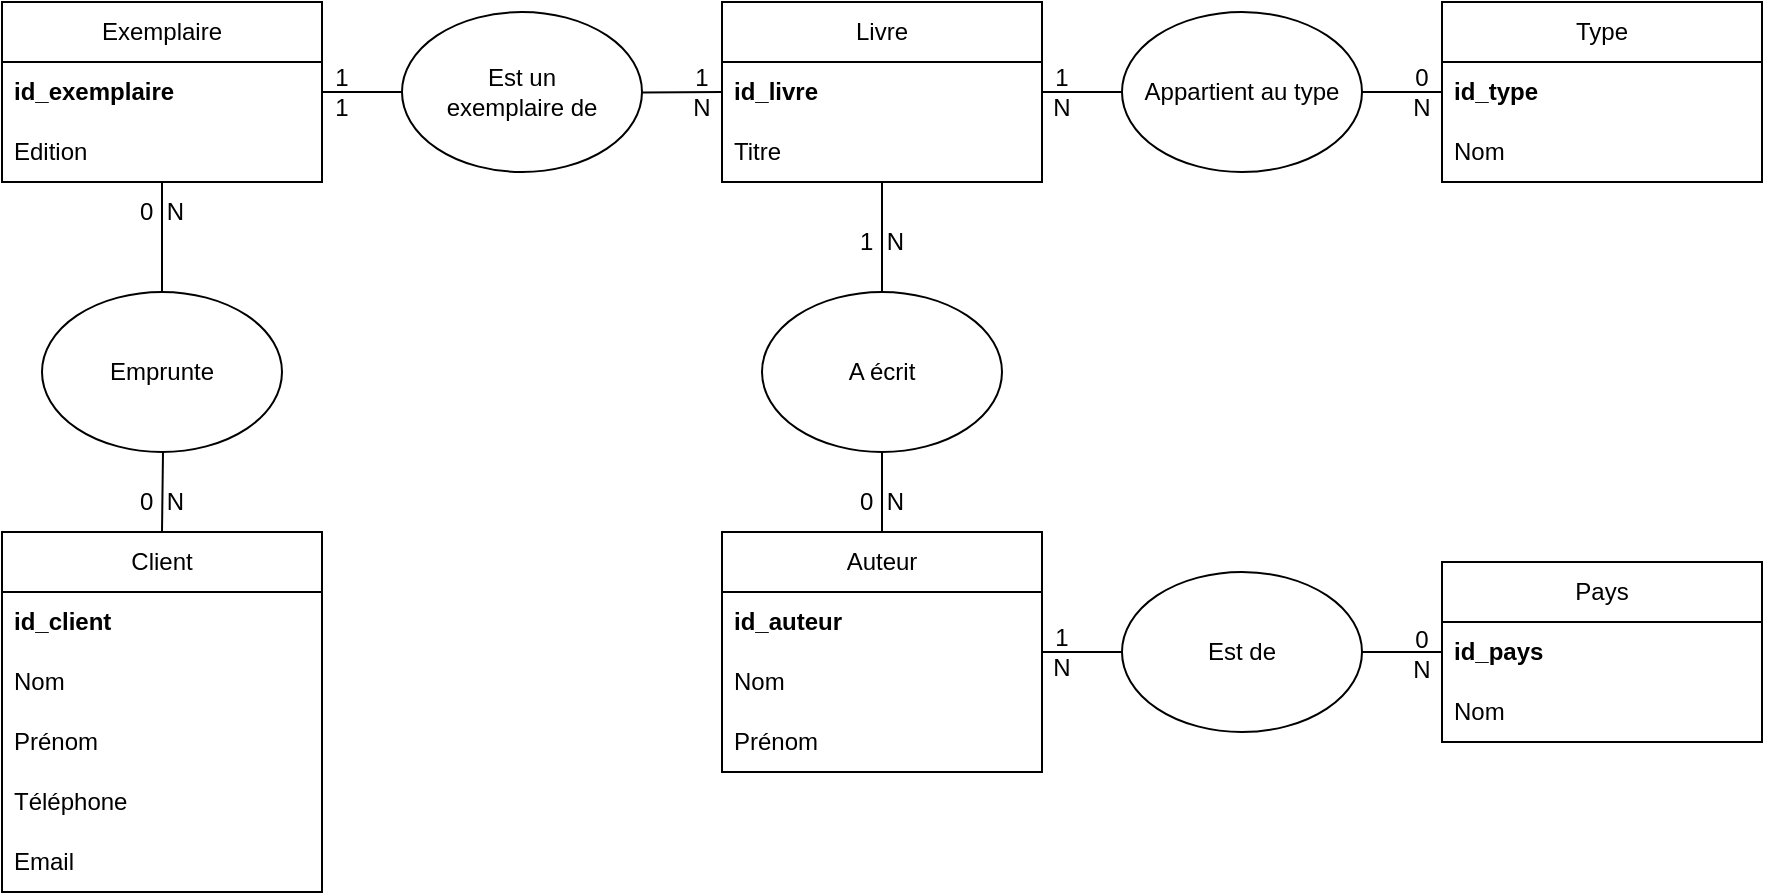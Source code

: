 <mxfile version="26.1.1">
  <diagram name="Page-1" id="yhbA_pk5zqcWJt9TO6HN">
    <mxGraphModel dx="1062" dy="617" grid="1" gridSize="10" guides="1" tooltips="1" connect="1" arrows="1" fold="1" page="1" pageScale="1" pageWidth="827" pageHeight="1169" math="0" shadow="0">
      <root>
        <mxCell id="0" />
        <mxCell id="1" parent="0" />
        <mxCell id="xUfsZl-nkuEJm2MdRDHm-5" value="Livre" style="swimlane;fontStyle=0;childLayout=stackLayout;horizontal=1;startSize=30;horizontalStack=0;resizeParent=1;resizeParentMax=0;resizeLast=0;collapsible=1;marginBottom=0;whiteSpace=wrap;html=1;" vertex="1" parent="1">
          <mxGeometry x="520" y="95" width="160" height="90" as="geometry" />
        </mxCell>
        <mxCell id="xUfsZl-nkuEJm2MdRDHm-25" value="&lt;b&gt;id_livre&lt;/b&gt;" style="text;strokeColor=none;fillColor=none;align=left;verticalAlign=middle;spacingLeft=4;spacingRight=4;overflow=hidden;points=[[0,0.5],[1,0.5]];portConstraint=eastwest;rotatable=0;whiteSpace=wrap;html=1;" vertex="1" parent="xUfsZl-nkuEJm2MdRDHm-5">
          <mxGeometry y="30" width="160" height="30" as="geometry" />
        </mxCell>
        <mxCell id="xUfsZl-nkuEJm2MdRDHm-9" value="Titre" style="text;strokeColor=none;fillColor=none;align=left;verticalAlign=middle;spacingLeft=4;spacingRight=4;overflow=hidden;points=[[0,0.5],[1,0.5]];portConstraint=eastwest;rotatable=0;whiteSpace=wrap;html=1;" vertex="1" parent="xUfsZl-nkuEJm2MdRDHm-5">
          <mxGeometry y="60" width="160" height="30" as="geometry" />
        </mxCell>
        <mxCell id="xUfsZl-nkuEJm2MdRDHm-10" value="Client" style="swimlane;fontStyle=0;childLayout=stackLayout;horizontal=1;startSize=30;horizontalStack=0;resizeParent=1;resizeParentMax=0;resizeLast=0;collapsible=1;marginBottom=0;whiteSpace=wrap;html=1;" vertex="1" parent="1">
          <mxGeometry x="160" y="360" width="160" height="180" as="geometry" />
        </mxCell>
        <mxCell id="xUfsZl-nkuEJm2MdRDHm-22" value="&lt;b&gt;id_client&lt;/b&gt;" style="text;strokeColor=none;fillColor=none;align=left;verticalAlign=middle;spacingLeft=4;spacingRight=4;overflow=hidden;points=[[0,0.5],[1,0.5]];portConstraint=eastwest;rotatable=0;whiteSpace=wrap;html=1;" vertex="1" parent="xUfsZl-nkuEJm2MdRDHm-10">
          <mxGeometry y="30" width="160" height="30" as="geometry" />
        </mxCell>
        <mxCell id="xUfsZl-nkuEJm2MdRDHm-11" value="Nom" style="text;strokeColor=none;fillColor=none;align=left;verticalAlign=middle;spacingLeft=4;spacingRight=4;overflow=hidden;points=[[0,0.5],[1,0.5]];portConstraint=eastwest;rotatable=0;whiteSpace=wrap;html=1;" vertex="1" parent="xUfsZl-nkuEJm2MdRDHm-10">
          <mxGeometry y="60" width="160" height="30" as="geometry" />
        </mxCell>
        <mxCell id="xUfsZl-nkuEJm2MdRDHm-12" value="Prénom" style="text;strokeColor=none;fillColor=none;align=left;verticalAlign=middle;spacingLeft=4;spacingRight=4;overflow=hidden;points=[[0,0.5],[1,0.5]];portConstraint=eastwest;rotatable=0;whiteSpace=wrap;html=1;" vertex="1" parent="xUfsZl-nkuEJm2MdRDHm-10">
          <mxGeometry y="90" width="160" height="30" as="geometry" />
        </mxCell>
        <mxCell id="xUfsZl-nkuEJm2MdRDHm-14" value="Téléphone" style="text;strokeColor=none;fillColor=none;align=left;verticalAlign=middle;spacingLeft=4;spacingRight=4;overflow=hidden;points=[[0,0.5],[1,0.5]];portConstraint=eastwest;rotatable=0;whiteSpace=wrap;html=1;" vertex="1" parent="xUfsZl-nkuEJm2MdRDHm-10">
          <mxGeometry y="120" width="160" height="30" as="geometry" />
        </mxCell>
        <mxCell id="xUfsZl-nkuEJm2MdRDHm-13" value="Email" style="text;strokeColor=none;fillColor=none;align=left;verticalAlign=middle;spacingLeft=4;spacingRight=4;overflow=hidden;points=[[0,0.5],[1,0.5]];portConstraint=eastwest;rotatable=0;whiteSpace=wrap;html=1;" vertex="1" parent="xUfsZl-nkuEJm2MdRDHm-10">
          <mxGeometry y="150" width="160" height="30" as="geometry" />
        </mxCell>
        <mxCell id="xUfsZl-nkuEJm2MdRDHm-15" value="Auteur" style="swimlane;fontStyle=0;childLayout=stackLayout;horizontal=1;startSize=30;horizontalStack=0;resizeParent=1;resizeParentMax=0;resizeLast=0;collapsible=1;marginBottom=0;whiteSpace=wrap;html=1;" vertex="1" parent="1">
          <mxGeometry x="520" y="360" width="160" height="120" as="geometry" />
        </mxCell>
        <mxCell id="xUfsZl-nkuEJm2MdRDHm-26" value="&lt;b&gt;id_auteur&lt;/b&gt;" style="text;strokeColor=none;fillColor=none;align=left;verticalAlign=middle;spacingLeft=4;spacingRight=4;overflow=hidden;points=[[0,0.5],[1,0.5]];portConstraint=eastwest;rotatable=0;whiteSpace=wrap;html=1;" vertex="1" parent="xUfsZl-nkuEJm2MdRDHm-15">
          <mxGeometry y="30" width="160" height="30" as="geometry" />
        </mxCell>
        <mxCell id="xUfsZl-nkuEJm2MdRDHm-16" value="Nom" style="text;strokeColor=none;fillColor=none;align=left;verticalAlign=middle;spacingLeft=4;spacingRight=4;overflow=hidden;points=[[0,0.5],[1,0.5]];portConstraint=eastwest;rotatable=0;whiteSpace=wrap;html=1;" vertex="1" parent="xUfsZl-nkuEJm2MdRDHm-15">
          <mxGeometry y="60" width="160" height="30" as="geometry" />
        </mxCell>
        <mxCell id="xUfsZl-nkuEJm2MdRDHm-17" value="Prénom" style="text;strokeColor=none;fillColor=none;align=left;verticalAlign=middle;spacingLeft=4;spacingRight=4;overflow=hidden;points=[[0,0.5],[1,0.5]];portConstraint=eastwest;rotatable=0;whiteSpace=wrap;html=1;" vertex="1" parent="xUfsZl-nkuEJm2MdRDHm-15">
          <mxGeometry y="90" width="160" height="30" as="geometry" />
        </mxCell>
        <mxCell id="xUfsZl-nkuEJm2MdRDHm-19" value="Exemplaire" style="swimlane;fontStyle=0;childLayout=stackLayout;horizontal=1;startSize=30;horizontalStack=0;resizeParent=1;resizeParentMax=0;resizeLast=0;collapsible=1;marginBottom=0;whiteSpace=wrap;html=1;" vertex="1" parent="1">
          <mxGeometry x="160" y="95" width="160" height="90" as="geometry" />
        </mxCell>
        <mxCell id="xUfsZl-nkuEJm2MdRDHm-23" value="&lt;b&gt;id_exemplaire&lt;/b&gt;" style="text;strokeColor=none;fillColor=none;align=left;verticalAlign=middle;spacingLeft=4;spacingRight=4;overflow=hidden;points=[[0,0.5],[1,0.5]];portConstraint=eastwest;rotatable=0;whiteSpace=wrap;html=1;" vertex="1" parent="xUfsZl-nkuEJm2MdRDHm-19">
          <mxGeometry y="30" width="160" height="30" as="geometry" />
        </mxCell>
        <mxCell id="xUfsZl-nkuEJm2MdRDHm-38" value="Edition" style="text;strokeColor=none;fillColor=none;align=left;verticalAlign=middle;spacingLeft=4;spacingRight=4;overflow=hidden;points=[[0,0.5],[1,0.5]];portConstraint=eastwest;rotatable=0;whiteSpace=wrap;html=1;" vertex="1" parent="xUfsZl-nkuEJm2MdRDHm-19">
          <mxGeometry y="60" width="160" height="30" as="geometry" />
        </mxCell>
        <mxCell id="xUfsZl-nkuEJm2MdRDHm-27" value="A écrit" style="ellipse;whiteSpace=wrap;html=1;" vertex="1" parent="1">
          <mxGeometry x="540" y="240" width="120" height="80" as="geometry" />
        </mxCell>
        <mxCell id="xUfsZl-nkuEJm2MdRDHm-28" value="" style="endArrow=none;html=1;rounded=0;" edge="1" parent="1" source="xUfsZl-nkuEJm2MdRDHm-15" target="xUfsZl-nkuEJm2MdRDHm-27">
          <mxGeometry width="50" height="50" relative="1" as="geometry">
            <mxPoint x="550" y="330" as="sourcePoint" />
            <mxPoint x="610" y="270" as="targetPoint" />
          </mxGeometry>
        </mxCell>
        <mxCell id="xUfsZl-nkuEJm2MdRDHm-29" value="" style="endArrow=none;html=1;rounded=0;" edge="1" parent="1" source="xUfsZl-nkuEJm2MdRDHm-27" target="xUfsZl-nkuEJm2MdRDHm-5">
          <mxGeometry width="50" height="50" relative="1" as="geometry">
            <mxPoint x="550" y="330" as="sourcePoint" />
            <mxPoint x="600" y="280" as="targetPoint" />
          </mxGeometry>
        </mxCell>
        <mxCell id="xUfsZl-nkuEJm2MdRDHm-30" value="0&amp;nbsp; N" style="text;html=1;align=center;verticalAlign=middle;whiteSpace=wrap;rounded=0;" vertex="1" parent="1">
          <mxGeometry x="570" y="330" width="60" height="30" as="geometry" />
        </mxCell>
        <mxCell id="xUfsZl-nkuEJm2MdRDHm-31" value="1&amp;nbsp; N" style="text;html=1;align=center;verticalAlign=middle;whiteSpace=wrap;rounded=0;" vertex="1" parent="1">
          <mxGeometry x="570" y="200" width="60" height="30" as="geometry" />
        </mxCell>
        <mxCell id="xUfsZl-nkuEJm2MdRDHm-32" value="Est un&lt;div&gt;exemplaire de&lt;/div&gt;" style="ellipse;whiteSpace=wrap;html=1;" vertex="1" parent="1">
          <mxGeometry x="360" y="100" width="120" height="80" as="geometry" />
        </mxCell>
        <mxCell id="xUfsZl-nkuEJm2MdRDHm-34" value="" style="endArrow=none;html=1;rounded=0;" edge="1" parent="1" source="xUfsZl-nkuEJm2MdRDHm-32" target="xUfsZl-nkuEJm2MdRDHm-5">
          <mxGeometry width="50" height="50" relative="1" as="geometry">
            <mxPoint x="350" y="210" as="sourcePoint" />
            <mxPoint x="400" y="160" as="targetPoint" />
          </mxGeometry>
        </mxCell>
        <mxCell id="xUfsZl-nkuEJm2MdRDHm-35" value="" style="endArrow=none;html=1;rounded=0;" edge="1" parent="1" source="xUfsZl-nkuEJm2MdRDHm-19" target="xUfsZl-nkuEJm2MdRDHm-32">
          <mxGeometry width="50" height="50" relative="1" as="geometry">
            <mxPoint x="335.568" y="149.891" as="sourcePoint" />
            <mxPoint x="440" y="147.895" as="targetPoint" />
            <Array as="points" />
          </mxGeometry>
        </mxCell>
        <mxCell id="xUfsZl-nkuEJm2MdRDHm-36" value="1&lt;br&gt;N" style="text;html=1;align=center;verticalAlign=middle;whiteSpace=wrap;rounded=0;" vertex="1" parent="1">
          <mxGeometry x="480" y="125" width="60" height="30" as="geometry" />
        </mxCell>
        <mxCell id="xUfsZl-nkuEJm2MdRDHm-37" value="1&lt;div&gt;1&lt;/div&gt;" style="text;html=1;align=center;verticalAlign=middle;whiteSpace=wrap;rounded=0;" vertex="1" parent="1">
          <mxGeometry x="300" y="125" width="60" height="30" as="geometry" />
        </mxCell>
        <mxCell id="xUfsZl-nkuEJm2MdRDHm-52" value="Emprunte" style="ellipse;whiteSpace=wrap;html=1;" vertex="1" parent="1">
          <mxGeometry x="180" y="240" width="120" height="80" as="geometry" />
        </mxCell>
        <mxCell id="xUfsZl-nkuEJm2MdRDHm-54" value="" style="endArrow=none;html=1;rounded=0;" edge="1" parent="1" source="xUfsZl-nkuEJm2MdRDHm-52" target="xUfsZl-nkuEJm2MdRDHm-10">
          <mxGeometry width="50" height="50" relative="1" as="geometry">
            <mxPoint x="220" y="310" as="sourcePoint" />
            <mxPoint x="240" y="360" as="targetPoint" />
          </mxGeometry>
        </mxCell>
        <mxCell id="xUfsZl-nkuEJm2MdRDHm-55" value="" style="endArrow=none;html=1;rounded=0;" edge="1" parent="1" source="xUfsZl-nkuEJm2MdRDHm-19" target="xUfsZl-nkuEJm2MdRDHm-52">
          <mxGeometry width="50" height="50" relative="1" as="geometry">
            <mxPoint x="220" y="310" as="sourcePoint" />
            <mxPoint x="270" y="260" as="targetPoint" />
          </mxGeometry>
        </mxCell>
        <mxCell id="xUfsZl-nkuEJm2MdRDHm-64" value="0&amp;nbsp; N" style="text;html=1;align=center;verticalAlign=middle;whiteSpace=wrap;rounded=0;" vertex="1" parent="1">
          <mxGeometry x="210" y="330" width="60" height="30" as="geometry" />
        </mxCell>
        <mxCell id="xUfsZl-nkuEJm2MdRDHm-65" value="0&amp;nbsp; N" style="text;html=1;align=center;verticalAlign=middle;whiteSpace=wrap;rounded=0;" vertex="1" parent="1">
          <mxGeometry x="210" y="185" width="60" height="30" as="geometry" />
        </mxCell>
        <mxCell id="xUfsZl-nkuEJm2MdRDHm-66" value="Pays" style="swimlane;fontStyle=0;childLayout=stackLayout;horizontal=1;startSize=30;horizontalStack=0;resizeParent=1;resizeParentMax=0;resizeLast=0;collapsible=1;marginBottom=0;whiteSpace=wrap;html=1;" vertex="1" parent="1">
          <mxGeometry x="880" y="375" width="160" height="90" as="geometry" />
        </mxCell>
        <mxCell id="xUfsZl-nkuEJm2MdRDHm-67" value="&lt;b&gt;id_pays&lt;/b&gt;" style="text;strokeColor=none;fillColor=none;align=left;verticalAlign=middle;spacingLeft=4;spacingRight=4;overflow=hidden;points=[[0,0.5],[1,0.5]];portConstraint=eastwest;rotatable=0;whiteSpace=wrap;html=1;" vertex="1" parent="xUfsZl-nkuEJm2MdRDHm-66">
          <mxGeometry y="30" width="160" height="30" as="geometry" />
        </mxCell>
        <mxCell id="xUfsZl-nkuEJm2MdRDHm-68" value="Nom" style="text;strokeColor=none;fillColor=none;align=left;verticalAlign=middle;spacingLeft=4;spacingRight=4;overflow=hidden;points=[[0,0.5],[1,0.5]];portConstraint=eastwest;rotatable=0;whiteSpace=wrap;html=1;" vertex="1" parent="xUfsZl-nkuEJm2MdRDHm-66">
          <mxGeometry y="60" width="160" height="30" as="geometry" />
        </mxCell>
        <mxCell id="xUfsZl-nkuEJm2MdRDHm-70" value="Est de" style="ellipse;whiteSpace=wrap;html=1;" vertex="1" parent="1">
          <mxGeometry x="720" y="380" width="120" height="80" as="geometry" />
        </mxCell>
        <mxCell id="xUfsZl-nkuEJm2MdRDHm-71" value="Type" style="swimlane;fontStyle=0;childLayout=stackLayout;horizontal=1;startSize=30;horizontalStack=0;resizeParent=1;resizeParentMax=0;resizeLast=0;collapsible=1;marginBottom=0;whiteSpace=wrap;html=1;" vertex="1" parent="1">
          <mxGeometry x="880" y="95" width="160" height="90" as="geometry" />
        </mxCell>
        <mxCell id="xUfsZl-nkuEJm2MdRDHm-72" value="&lt;b&gt;id_type&lt;/b&gt;" style="text;strokeColor=none;fillColor=none;align=left;verticalAlign=middle;spacingLeft=4;spacingRight=4;overflow=hidden;points=[[0,0.5],[1,0.5]];portConstraint=eastwest;rotatable=0;whiteSpace=wrap;html=1;" vertex="1" parent="xUfsZl-nkuEJm2MdRDHm-71">
          <mxGeometry y="30" width="160" height="30" as="geometry" />
        </mxCell>
        <mxCell id="xUfsZl-nkuEJm2MdRDHm-73" value="Nom" style="text;strokeColor=none;fillColor=none;align=left;verticalAlign=middle;spacingLeft=4;spacingRight=4;overflow=hidden;points=[[0,0.5],[1,0.5]];portConstraint=eastwest;rotatable=0;whiteSpace=wrap;html=1;" vertex="1" parent="xUfsZl-nkuEJm2MdRDHm-71">
          <mxGeometry y="60" width="160" height="30" as="geometry" />
        </mxCell>
        <mxCell id="xUfsZl-nkuEJm2MdRDHm-74" value="Appartient au type" style="ellipse;whiteSpace=wrap;html=1;" vertex="1" parent="1">
          <mxGeometry x="720" y="100" width="120" height="80" as="geometry" />
        </mxCell>
        <mxCell id="xUfsZl-nkuEJm2MdRDHm-76" value="" style="endArrow=none;html=1;rounded=0;" edge="1" parent="1" source="xUfsZl-nkuEJm2MdRDHm-74" target="xUfsZl-nkuEJm2MdRDHm-5">
          <mxGeometry width="50" height="50" relative="1" as="geometry">
            <mxPoint x="560" y="310" as="sourcePoint" />
            <mxPoint x="610" y="260" as="targetPoint" />
          </mxGeometry>
        </mxCell>
        <mxCell id="xUfsZl-nkuEJm2MdRDHm-77" value="" style="endArrow=none;html=1;rounded=0;" edge="1" parent="1" source="xUfsZl-nkuEJm2MdRDHm-71" target="xUfsZl-nkuEJm2MdRDHm-74">
          <mxGeometry width="50" height="50" relative="1" as="geometry">
            <mxPoint x="560" y="310" as="sourcePoint" />
            <mxPoint x="610" y="260" as="targetPoint" />
          </mxGeometry>
        </mxCell>
        <mxCell id="xUfsZl-nkuEJm2MdRDHm-78" value="" style="endArrow=none;html=1;rounded=0;" edge="1" parent="1" source="xUfsZl-nkuEJm2MdRDHm-70" target="xUfsZl-nkuEJm2MdRDHm-15">
          <mxGeometry width="50" height="50" relative="1" as="geometry">
            <mxPoint x="560" y="310" as="sourcePoint" />
            <mxPoint x="610" y="260" as="targetPoint" />
          </mxGeometry>
        </mxCell>
        <mxCell id="xUfsZl-nkuEJm2MdRDHm-79" value="" style="endArrow=none;html=1;rounded=0;" edge="1" parent="1" source="xUfsZl-nkuEJm2MdRDHm-66" target="xUfsZl-nkuEJm2MdRDHm-70">
          <mxGeometry width="50" height="50" relative="1" as="geometry">
            <mxPoint x="560" y="310" as="sourcePoint" />
            <mxPoint x="610" y="260" as="targetPoint" />
          </mxGeometry>
        </mxCell>
        <mxCell id="xUfsZl-nkuEJm2MdRDHm-80" value="1&lt;br&gt;N" style="text;html=1;align=center;verticalAlign=middle;whiteSpace=wrap;rounded=0;" vertex="1" parent="1">
          <mxGeometry x="660" y="405" width="60" height="30" as="geometry" />
        </mxCell>
        <mxCell id="xUfsZl-nkuEJm2MdRDHm-81" value="0&lt;br&gt;N" style="text;html=1;align=center;verticalAlign=middle;whiteSpace=wrap;rounded=0;" vertex="1" parent="1">
          <mxGeometry x="840" y="406" width="60" height="30" as="geometry" />
        </mxCell>
        <mxCell id="xUfsZl-nkuEJm2MdRDHm-83" value="1&lt;br&gt;N" style="text;html=1;align=center;verticalAlign=middle;whiteSpace=wrap;rounded=0;" vertex="1" parent="1">
          <mxGeometry x="660" y="125" width="60" height="30" as="geometry" />
        </mxCell>
        <mxCell id="xUfsZl-nkuEJm2MdRDHm-85" value="0&lt;br&gt;N" style="text;html=1;align=center;verticalAlign=middle;whiteSpace=wrap;rounded=0;" vertex="1" parent="1">
          <mxGeometry x="840" y="125" width="60" height="30" as="geometry" />
        </mxCell>
      </root>
    </mxGraphModel>
  </diagram>
</mxfile>
